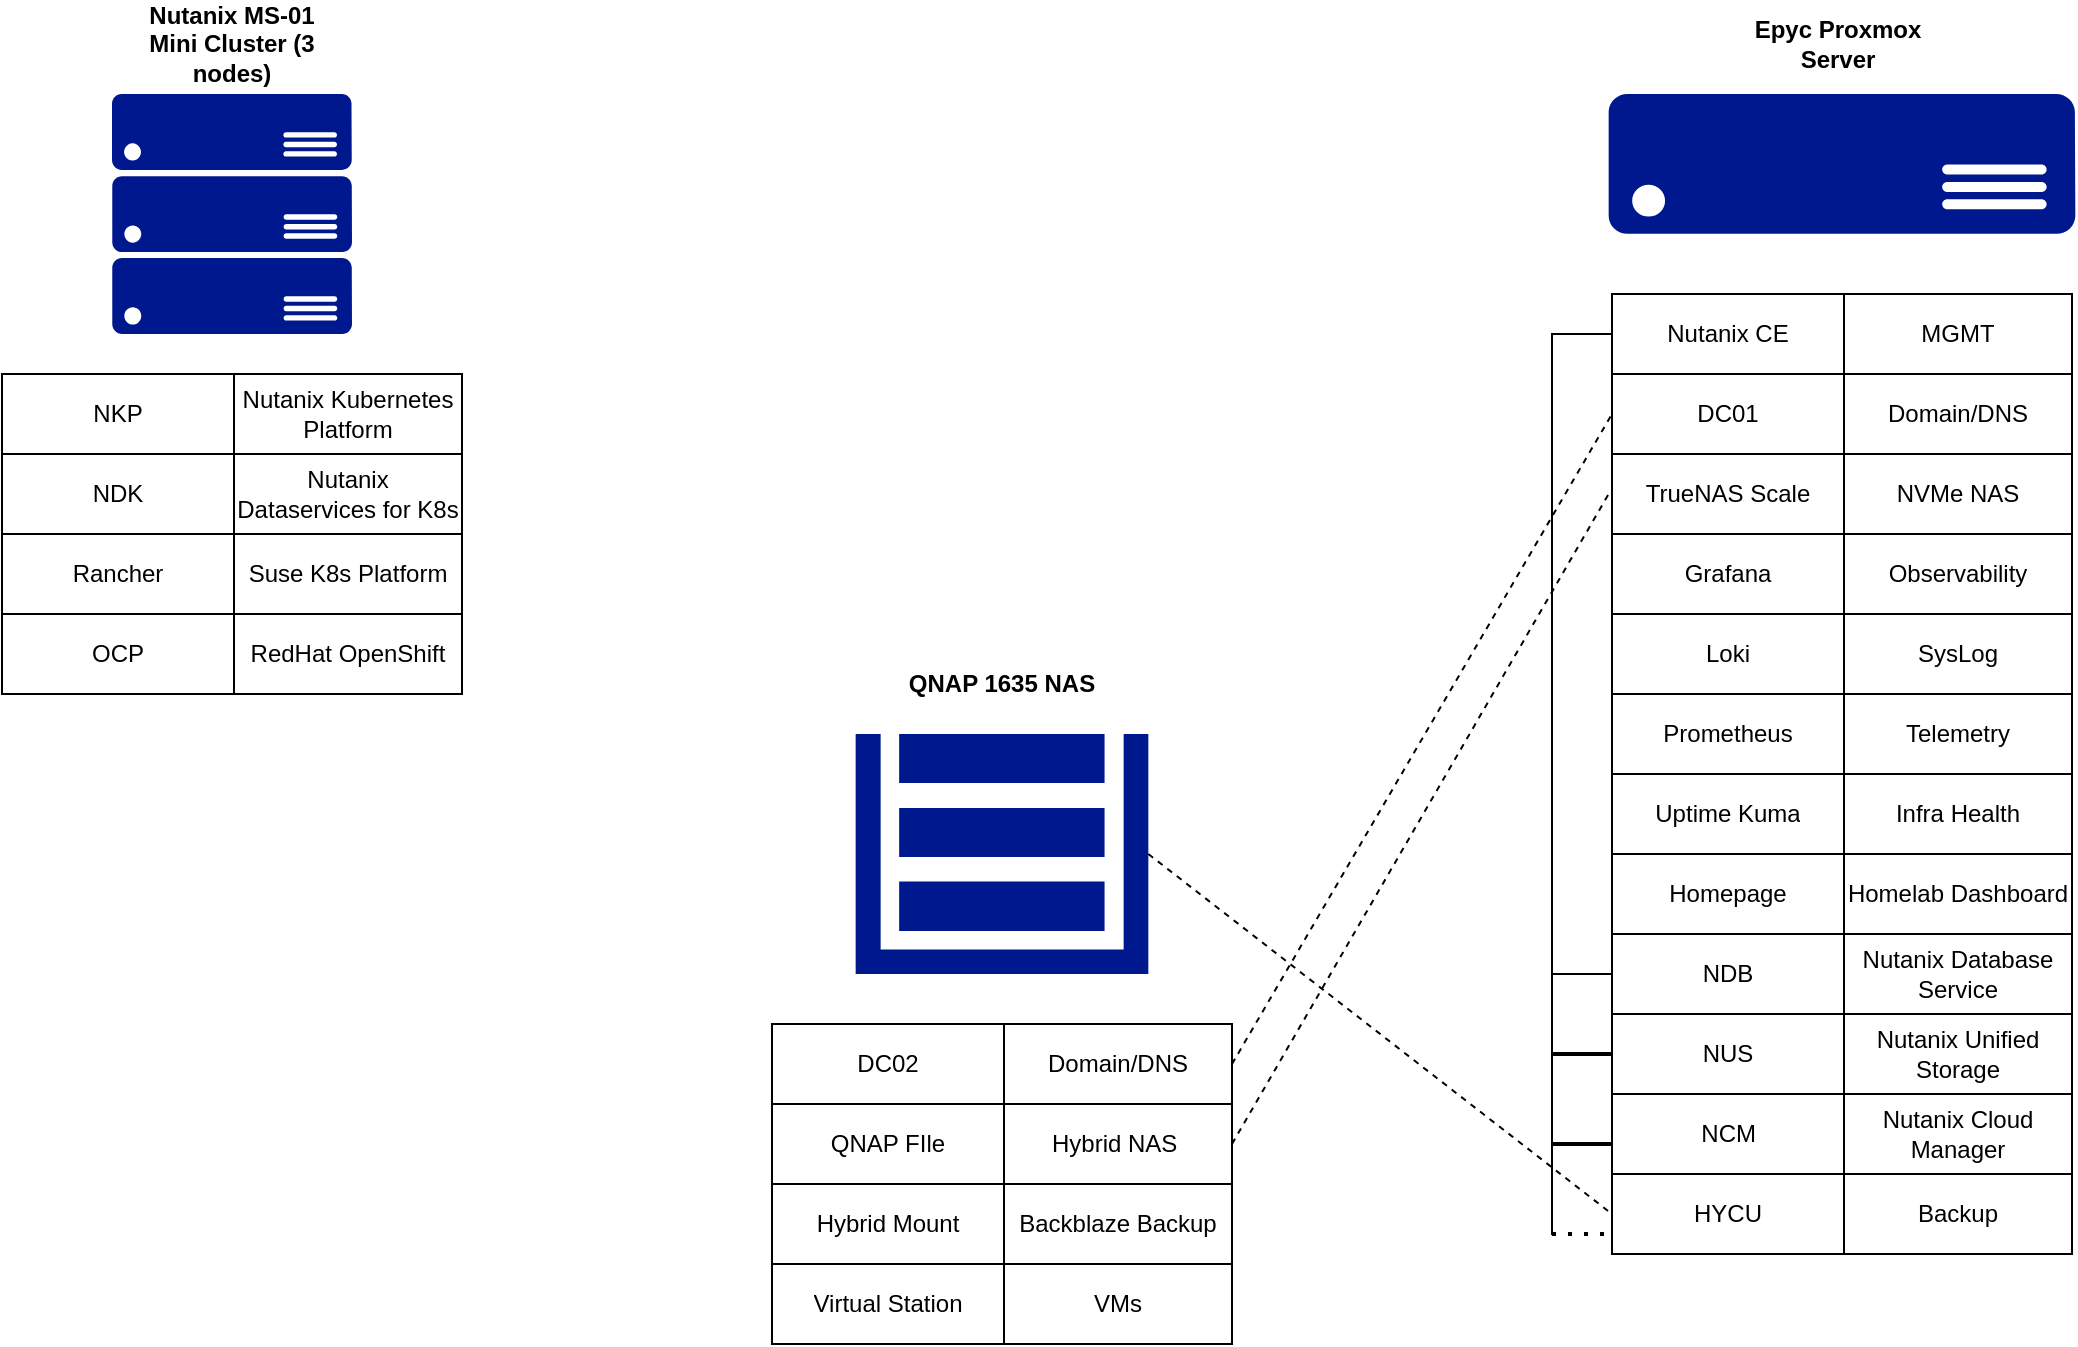 <mxfile version="24.6.4" type="device">
  <diagram name="Page-1" id="dcTM7mFnNBIcJW9SYyTA">
    <mxGraphModel dx="2266" dy="810" grid="1" gridSize="10" guides="1" tooltips="1" connect="1" arrows="1" fold="1" page="1" pageScale="1" pageWidth="1100" pageHeight="850" math="0" shadow="0">
      <root>
        <mxCell id="0" />
        <mxCell id="1" parent="0" />
        <mxCell id="gyK4XW8NAOjvbvkngXvx-1" value="" style="sketch=0;aspect=fixed;pointerEvents=1;shadow=0;dashed=0;html=1;strokeColor=none;labelPosition=center;verticalLabelPosition=bottom;verticalAlign=top;align=center;fillColor=#00188D;shape=mxgraph.azure.server_rack" vertex="1" parent="1">
          <mxGeometry x="80" y="80" width="120" height="120" as="geometry" />
        </mxCell>
        <mxCell id="gyK4XW8NAOjvbvkngXvx-4" value="&lt;b&gt;Nutanix MS-01 Mini Cluster (3 nodes)&lt;/b&gt;" style="text;strokeColor=none;align=center;fillColor=none;html=1;verticalAlign=middle;whiteSpace=wrap;rounded=0;" vertex="1" parent="1">
          <mxGeometry x="90" y="40" width="100" height="30" as="geometry" />
        </mxCell>
        <mxCell id="gyK4XW8NAOjvbvkngXvx-5" value="" style="sketch=0;aspect=fixed;pointerEvents=1;shadow=0;dashed=0;html=1;strokeColor=none;labelPosition=center;verticalLabelPosition=bottom;verticalAlign=top;align=center;fillColor=#00188D;shape=mxgraph.mscae.enterprise.storage" vertex="1" parent="1">
          <mxGeometry x="451.83" y="400" width="146.34" height="120" as="geometry" />
        </mxCell>
        <mxCell id="gyK4XW8NAOjvbvkngXvx-6" value="&lt;b&gt;QNAP 1635 NAS&lt;/b&gt;" style="text;strokeColor=none;align=center;fillColor=none;html=1;verticalAlign=middle;whiteSpace=wrap;rounded=0;" vertex="1" parent="1">
          <mxGeometry x="475.0" y="360" width="100" height="30" as="geometry" />
        </mxCell>
        <mxCell id="gyK4XW8NAOjvbvkngXvx-7" value="" style="sketch=0;aspect=fixed;pointerEvents=1;shadow=0;dashed=0;html=1;strokeColor=none;labelPosition=center;verticalLabelPosition=bottom;verticalAlign=top;align=center;fillColor=#00188D;shape=mxgraph.azure.server" vertex="1" parent="1">
          <mxGeometry x="828.33" y="80" width="233.34" height="70" as="geometry" />
        </mxCell>
        <mxCell id="gyK4XW8NAOjvbvkngXvx-8" value="&lt;b&gt;Epyc Proxmox Server&lt;/b&gt;" style="text;strokeColor=none;align=center;fillColor=none;html=1;verticalAlign=middle;whiteSpace=wrap;rounded=0;" vertex="1" parent="1">
          <mxGeometry x="893.34" y="40" width="100" height="30" as="geometry" />
        </mxCell>
        <mxCell id="gyK4XW8NAOjvbvkngXvx-10" value="" style="shape=table;startSize=0;container=1;collapsible=0;childLayout=tableLayout;" vertex="1" parent="1">
          <mxGeometry x="830" y="180" width="230" height="160" as="geometry" />
        </mxCell>
        <mxCell id="gyK4XW8NAOjvbvkngXvx-11" value="" style="shape=tableRow;horizontal=0;startSize=0;swimlaneHead=0;swimlaneBody=0;strokeColor=inherit;top=0;left=0;bottom=0;right=0;collapsible=0;dropTarget=0;fillColor=none;points=[[0,0.5],[1,0.5]];portConstraint=eastwest;" vertex="1" parent="gyK4XW8NAOjvbvkngXvx-10">
          <mxGeometry width="230" height="40" as="geometry" />
        </mxCell>
        <mxCell id="gyK4XW8NAOjvbvkngXvx-12" value="Nutanix CE" style="shape=partialRectangle;html=1;whiteSpace=wrap;connectable=0;strokeColor=inherit;overflow=hidden;fillColor=none;top=0;left=0;bottom=0;right=0;pointerEvents=1;" vertex="1" parent="gyK4XW8NAOjvbvkngXvx-11">
          <mxGeometry width="116" height="40" as="geometry">
            <mxRectangle width="116" height="40" as="alternateBounds" />
          </mxGeometry>
        </mxCell>
        <mxCell id="gyK4XW8NAOjvbvkngXvx-13" value="MGMT" style="shape=partialRectangle;html=1;whiteSpace=wrap;connectable=0;strokeColor=inherit;overflow=hidden;fillColor=none;top=0;left=0;bottom=0;right=0;pointerEvents=1;" vertex="1" parent="gyK4XW8NAOjvbvkngXvx-11">
          <mxGeometry x="116" width="114" height="40" as="geometry">
            <mxRectangle width="114" height="40" as="alternateBounds" />
          </mxGeometry>
        </mxCell>
        <mxCell id="gyK4XW8NAOjvbvkngXvx-14" value="" style="shape=tableRow;horizontal=0;startSize=0;swimlaneHead=0;swimlaneBody=0;strokeColor=inherit;top=0;left=0;bottom=0;right=0;collapsible=0;dropTarget=0;fillColor=none;points=[[0,0.5],[1,0.5]];portConstraint=eastwest;" vertex="1" parent="gyK4XW8NAOjvbvkngXvx-10">
          <mxGeometry y="40" width="230" height="40" as="geometry" />
        </mxCell>
        <mxCell id="gyK4XW8NAOjvbvkngXvx-15" value="DC01" style="shape=partialRectangle;html=1;whiteSpace=wrap;connectable=0;strokeColor=inherit;overflow=hidden;fillColor=none;top=0;left=0;bottom=0;right=0;pointerEvents=1;" vertex="1" parent="gyK4XW8NAOjvbvkngXvx-14">
          <mxGeometry width="116" height="40" as="geometry">
            <mxRectangle width="116" height="40" as="alternateBounds" />
          </mxGeometry>
        </mxCell>
        <mxCell id="gyK4XW8NAOjvbvkngXvx-16" value="Domain/DNS" style="shape=partialRectangle;html=1;whiteSpace=wrap;connectable=0;strokeColor=inherit;overflow=hidden;fillColor=none;top=0;left=0;bottom=0;right=0;pointerEvents=1;" vertex="1" parent="gyK4XW8NAOjvbvkngXvx-14">
          <mxGeometry x="116" width="114" height="40" as="geometry">
            <mxRectangle width="114" height="40" as="alternateBounds" />
          </mxGeometry>
        </mxCell>
        <mxCell id="gyK4XW8NAOjvbvkngXvx-17" value="" style="shape=tableRow;horizontal=0;startSize=0;swimlaneHead=0;swimlaneBody=0;strokeColor=inherit;top=0;left=0;bottom=0;right=0;collapsible=0;dropTarget=0;fillColor=none;points=[[0,0.5],[1,0.5]];portConstraint=eastwest;" vertex="1" parent="gyK4XW8NAOjvbvkngXvx-10">
          <mxGeometry y="80" width="230" height="40" as="geometry" />
        </mxCell>
        <mxCell id="gyK4XW8NAOjvbvkngXvx-18" value="TrueNAS Scale" style="shape=partialRectangle;html=1;whiteSpace=wrap;connectable=0;strokeColor=inherit;overflow=hidden;fillColor=none;top=0;left=0;bottom=0;right=0;pointerEvents=1;" vertex="1" parent="gyK4XW8NAOjvbvkngXvx-17">
          <mxGeometry width="116" height="40" as="geometry">
            <mxRectangle width="116" height="40" as="alternateBounds" />
          </mxGeometry>
        </mxCell>
        <mxCell id="gyK4XW8NAOjvbvkngXvx-19" value="NVMe NAS" style="shape=partialRectangle;html=1;whiteSpace=wrap;connectable=0;strokeColor=inherit;overflow=hidden;fillColor=none;top=0;left=0;bottom=0;right=0;pointerEvents=1;" vertex="1" parent="gyK4XW8NAOjvbvkngXvx-17">
          <mxGeometry x="116" width="114" height="40" as="geometry">
            <mxRectangle width="114" height="40" as="alternateBounds" />
          </mxGeometry>
        </mxCell>
        <mxCell id="gyK4XW8NAOjvbvkngXvx-20" value="" style="shape=tableRow;horizontal=0;startSize=0;swimlaneHead=0;swimlaneBody=0;strokeColor=inherit;top=0;left=0;bottom=0;right=0;collapsible=0;dropTarget=0;fillColor=none;points=[[0,0.5],[1,0.5]];portConstraint=eastwest;" vertex="1" parent="gyK4XW8NAOjvbvkngXvx-10">
          <mxGeometry y="120" width="230" height="40" as="geometry" />
        </mxCell>
        <mxCell id="gyK4XW8NAOjvbvkngXvx-21" value="Grafana" style="shape=partialRectangle;html=1;whiteSpace=wrap;connectable=0;strokeColor=inherit;overflow=hidden;fillColor=none;top=0;left=0;bottom=0;right=0;pointerEvents=1;" vertex="1" parent="gyK4XW8NAOjvbvkngXvx-20">
          <mxGeometry width="116" height="40" as="geometry">
            <mxRectangle width="116" height="40" as="alternateBounds" />
          </mxGeometry>
        </mxCell>
        <mxCell id="gyK4XW8NAOjvbvkngXvx-22" value="Observability" style="shape=partialRectangle;html=1;whiteSpace=wrap;connectable=0;strokeColor=inherit;overflow=hidden;fillColor=none;top=0;left=0;bottom=0;right=0;pointerEvents=1;" vertex="1" parent="gyK4XW8NAOjvbvkngXvx-20">
          <mxGeometry x="116" width="114" height="40" as="geometry">
            <mxRectangle width="114" height="40" as="alternateBounds" />
          </mxGeometry>
        </mxCell>
        <mxCell id="gyK4XW8NAOjvbvkngXvx-23" value="" style="shape=table;startSize=0;container=1;collapsible=0;childLayout=tableLayout;" vertex="1" parent="1">
          <mxGeometry x="830" y="340" width="230" height="160" as="geometry" />
        </mxCell>
        <mxCell id="gyK4XW8NAOjvbvkngXvx-24" value="" style="shape=tableRow;horizontal=0;startSize=0;swimlaneHead=0;swimlaneBody=0;strokeColor=inherit;top=0;left=0;bottom=0;right=0;collapsible=0;dropTarget=0;fillColor=none;points=[[0,0.5],[1,0.5]];portConstraint=eastwest;" vertex="1" parent="gyK4XW8NAOjvbvkngXvx-23">
          <mxGeometry width="230" height="40" as="geometry" />
        </mxCell>
        <mxCell id="gyK4XW8NAOjvbvkngXvx-25" value="Loki" style="shape=partialRectangle;html=1;whiteSpace=wrap;connectable=0;strokeColor=inherit;overflow=hidden;fillColor=none;top=0;left=0;bottom=0;right=0;pointerEvents=1;" vertex="1" parent="gyK4XW8NAOjvbvkngXvx-24">
          <mxGeometry width="116" height="40" as="geometry">
            <mxRectangle width="116" height="40" as="alternateBounds" />
          </mxGeometry>
        </mxCell>
        <mxCell id="gyK4XW8NAOjvbvkngXvx-26" value="SysLog" style="shape=partialRectangle;html=1;whiteSpace=wrap;connectable=0;strokeColor=inherit;overflow=hidden;fillColor=none;top=0;left=0;bottom=0;right=0;pointerEvents=1;" vertex="1" parent="gyK4XW8NAOjvbvkngXvx-24">
          <mxGeometry x="116" width="114" height="40" as="geometry">
            <mxRectangle width="114" height="40" as="alternateBounds" />
          </mxGeometry>
        </mxCell>
        <mxCell id="gyK4XW8NAOjvbvkngXvx-27" value="" style="shape=tableRow;horizontal=0;startSize=0;swimlaneHead=0;swimlaneBody=0;strokeColor=inherit;top=0;left=0;bottom=0;right=0;collapsible=0;dropTarget=0;fillColor=none;points=[[0,0.5],[1,0.5]];portConstraint=eastwest;" vertex="1" parent="gyK4XW8NAOjvbvkngXvx-23">
          <mxGeometry y="40" width="230" height="40" as="geometry" />
        </mxCell>
        <mxCell id="gyK4XW8NAOjvbvkngXvx-28" value="Prometheus" style="shape=partialRectangle;html=1;whiteSpace=wrap;connectable=0;strokeColor=inherit;overflow=hidden;fillColor=none;top=0;left=0;bottom=0;right=0;pointerEvents=1;" vertex="1" parent="gyK4XW8NAOjvbvkngXvx-27">
          <mxGeometry width="116" height="40" as="geometry">
            <mxRectangle width="116" height="40" as="alternateBounds" />
          </mxGeometry>
        </mxCell>
        <mxCell id="gyK4XW8NAOjvbvkngXvx-29" value="Telemetry" style="shape=partialRectangle;html=1;whiteSpace=wrap;connectable=0;strokeColor=inherit;overflow=hidden;fillColor=none;top=0;left=0;bottom=0;right=0;pointerEvents=1;" vertex="1" parent="gyK4XW8NAOjvbvkngXvx-27">
          <mxGeometry x="116" width="114" height="40" as="geometry">
            <mxRectangle width="114" height="40" as="alternateBounds" />
          </mxGeometry>
        </mxCell>
        <mxCell id="gyK4XW8NAOjvbvkngXvx-30" value="" style="shape=tableRow;horizontal=0;startSize=0;swimlaneHead=0;swimlaneBody=0;strokeColor=inherit;top=0;left=0;bottom=0;right=0;collapsible=0;dropTarget=0;fillColor=none;points=[[0,0.5],[1,0.5]];portConstraint=eastwest;" vertex="1" parent="gyK4XW8NAOjvbvkngXvx-23">
          <mxGeometry y="80" width="230" height="40" as="geometry" />
        </mxCell>
        <mxCell id="gyK4XW8NAOjvbvkngXvx-31" value="Uptime Kuma" style="shape=partialRectangle;html=1;whiteSpace=wrap;connectable=0;strokeColor=inherit;overflow=hidden;fillColor=none;top=0;left=0;bottom=0;right=0;pointerEvents=1;" vertex="1" parent="gyK4XW8NAOjvbvkngXvx-30">
          <mxGeometry width="116" height="40" as="geometry">
            <mxRectangle width="116" height="40" as="alternateBounds" />
          </mxGeometry>
        </mxCell>
        <mxCell id="gyK4XW8NAOjvbvkngXvx-32" value="Infra Health" style="shape=partialRectangle;html=1;whiteSpace=wrap;connectable=0;strokeColor=inherit;overflow=hidden;fillColor=none;top=0;left=0;bottom=0;right=0;pointerEvents=1;" vertex="1" parent="gyK4XW8NAOjvbvkngXvx-30">
          <mxGeometry x="116" width="114" height="40" as="geometry">
            <mxRectangle width="114" height="40" as="alternateBounds" />
          </mxGeometry>
        </mxCell>
        <mxCell id="gyK4XW8NAOjvbvkngXvx-33" value="" style="shape=tableRow;horizontal=0;startSize=0;swimlaneHead=0;swimlaneBody=0;strokeColor=inherit;top=0;left=0;bottom=0;right=0;collapsible=0;dropTarget=0;fillColor=none;points=[[0,0.5],[1,0.5]];portConstraint=eastwest;" vertex="1" parent="gyK4XW8NAOjvbvkngXvx-23">
          <mxGeometry y="120" width="230" height="40" as="geometry" />
        </mxCell>
        <mxCell id="gyK4XW8NAOjvbvkngXvx-34" value="Homepage" style="shape=partialRectangle;html=1;whiteSpace=wrap;connectable=0;strokeColor=inherit;overflow=hidden;fillColor=none;top=0;left=0;bottom=0;right=0;pointerEvents=1;" vertex="1" parent="gyK4XW8NAOjvbvkngXvx-33">
          <mxGeometry width="116" height="40" as="geometry">
            <mxRectangle width="116" height="40" as="alternateBounds" />
          </mxGeometry>
        </mxCell>
        <mxCell id="gyK4XW8NAOjvbvkngXvx-35" value="Homelab Dashboard" style="shape=partialRectangle;html=1;whiteSpace=wrap;connectable=0;strokeColor=inherit;overflow=hidden;fillColor=none;top=0;left=0;bottom=0;right=0;pointerEvents=1;" vertex="1" parent="gyK4XW8NAOjvbvkngXvx-33">
          <mxGeometry x="116" width="114" height="40" as="geometry">
            <mxRectangle width="114" height="40" as="alternateBounds" />
          </mxGeometry>
        </mxCell>
        <mxCell id="gyK4XW8NAOjvbvkngXvx-37" value="" style="shape=table;startSize=0;container=1;collapsible=0;childLayout=tableLayout;" vertex="1" parent="1">
          <mxGeometry x="410" y="545" width="230" height="160" as="geometry" />
        </mxCell>
        <mxCell id="gyK4XW8NAOjvbvkngXvx-38" value="" style="shape=tableRow;horizontal=0;startSize=0;swimlaneHead=0;swimlaneBody=0;strokeColor=inherit;top=0;left=0;bottom=0;right=0;collapsible=0;dropTarget=0;fillColor=none;points=[[0,0.5],[1,0.5]];portConstraint=eastwest;" vertex="1" parent="gyK4XW8NAOjvbvkngXvx-37">
          <mxGeometry width="230" height="40" as="geometry" />
        </mxCell>
        <mxCell id="gyK4XW8NAOjvbvkngXvx-39" value="DC02" style="shape=partialRectangle;html=1;whiteSpace=wrap;connectable=0;strokeColor=inherit;overflow=hidden;fillColor=none;top=0;left=0;bottom=0;right=0;pointerEvents=1;" vertex="1" parent="gyK4XW8NAOjvbvkngXvx-38">
          <mxGeometry width="116" height="40" as="geometry">
            <mxRectangle width="116" height="40" as="alternateBounds" />
          </mxGeometry>
        </mxCell>
        <mxCell id="gyK4XW8NAOjvbvkngXvx-40" value="Domain/DNS" style="shape=partialRectangle;html=1;whiteSpace=wrap;connectable=0;strokeColor=inherit;overflow=hidden;fillColor=none;top=0;left=0;bottom=0;right=0;pointerEvents=1;" vertex="1" parent="gyK4XW8NAOjvbvkngXvx-38">
          <mxGeometry x="116" width="114" height="40" as="geometry">
            <mxRectangle width="114" height="40" as="alternateBounds" />
          </mxGeometry>
        </mxCell>
        <mxCell id="gyK4XW8NAOjvbvkngXvx-41" value="" style="shape=tableRow;horizontal=0;startSize=0;swimlaneHead=0;swimlaneBody=0;strokeColor=inherit;top=0;left=0;bottom=0;right=0;collapsible=0;dropTarget=0;fillColor=none;points=[[0,0.5],[1,0.5]];portConstraint=eastwest;" vertex="1" parent="gyK4XW8NAOjvbvkngXvx-37">
          <mxGeometry y="40" width="230" height="40" as="geometry" />
        </mxCell>
        <mxCell id="gyK4XW8NAOjvbvkngXvx-42" value="QNAP FIle" style="shape=partialRectangle;html=1;whiteSpace=wrap;connectable=0;strokeColor=inherit;overflow=hidden;fillColor=none;top=0;left=0;bottom=0;right=0;pointerEvents=1;" vertex="1" parent="gyK4XW8NAOjvbvkngXvx-41">
          <mxGeometry width="116" height="40" as="geometry">
            <mxRectangle width="116" height="40" as="alternateBounds" />
          </mxGeometry>
        </mxCell>
        <mxCell id="gyK4XW8NAOjvbvkngXvx-43" value="Hybrid NAS&amp;nbsp;" style="shape=partialRectangle;html=1;whiteSpace=wrap;connectable=0;strokeColor=inherit;overflow=hidden;fillColor=none;top=0;left=0;bottom=0;right=0;pointerEvents=1;" vertex="1" parent="gyK4XW8NAOjvbvkngXvx-41">
          <mxGeometry x="116" width="114" height="40" as="geometry">
            <mxRectangle width="114" height="40" as="alternateBounds" />
          </mxGeometry>
        </mxCell>
        <mxCell id="gyK4XW8NAOjvbvkngXvx-44" value="" style="shape=tableRow;horizontal=0;startSize=0;swimlaneHead=0;swimlaneBody=0;strokeColor=inherit;top=0;left=0;bottom=0;right=0;collapsible=0;dropTarget=0;fillColor=none;points=[[0,0.5],[1,0.5]];portConstraint=eastwest;" vertex="1" parent="gyK4XW8NAOjvbvkngXvx-37">
          <mxGeometry y="80" width="230" height="40" as="geometry" />
        </mxCell>
        <mxCell id="gyK4XW8NAOjvbvkngXvx-45" value="Hybrid Mount" style="shape=partialRectangle;html=1;whiteSpace=wrap;connectable=0;strokeColor=inherit;overflow=hidden;fillColor=none;top=0;left=0;bottom=0;right=0;pointerEvents=1;" vertex="1" parent="gyK4XW8NAOjvbvkngXvx-44">
          <mxGeometry width="116" height="40" as="geometry">
            <mxRectangle width="116" height="40" as="alternateBounds" />
          </mxGeometry>
        </mxCell>
        <mxCell id="gyK4XW8NAOjvbvkngXvx-46" value="Backblaze Backup" style="shape=partialRectangle;html=1;whiteSpace=wrap;connectable=0;strokeColor=inherit;overflow=hidden;fillColor=none;top=0;left=0;bottom=0;right=0;pointerEvents=1;" vertex="1" parent="gyK4XW8NAOjvbvkngXvx-44">
          <mxGeometry x="116" width="114" height="40" as="geometry">
            <mxRectangle width="114" height="40" as="alternateBounds" />
          </mxGeometry>
        </mxCell>
        <mxCell id="gyK4XW8NAOjvbvkngXvx-47" value="" style="shape=tableRow;horizontal=0;startSize=0;swimlaneHead=0;swimlaneBody=0;strokeColor=inherit;top=0;left=0;bottom=0;right=0;collapsible=0;dropTarget=0;fillColor=none;points=[[0,0.5],[1,0.5]];portConstraint=eastwest;" vertex="1" parent="gyK4XW8NAOjvbvkngXvx-37">
          <mxGeometry y="120" width="230" height="40" as="geometry" />
        </mxCell>
        <mxCell id="gyK4XW8NAOjvbvkngXvx-48" value="Virtual Station" style="shape=partialRectangle;html=1;whiteSpace=wrap;connectable=0;strokeColor=inherit;overflow=hidden;fillColor=none;top=0;left=0;bottom=0;right=0;pointerEvents=1;" vertex="1" parent="gyK4XW8NAOjvbvkngXvx-47">
          <mxGeometry width="116" height="40" as="geometry">
            <mxRectangle width="116" height="40" as="alternateBounds" />
          </mxGeometry>
        </mxCell>
        <mxCell id="gyK4XW8NAOjvbvkngXvx-49" value="VMs" style="shape=partialRectangle;html=1;whiteSpace=wrap;connectable=0;strokeColor=inherit;overflow=hidden;fillColor=none;top=0;left=0;bottom=0;right=0;pointerEvents=1;" vertex="1" parent="gyK4XW8NAOjvbvkngXvx-47">
          <mxGeometry x="116" width="114" height="40" as="geometry">
            <mxRectangle width="114" height="40" as="alternateBounds" />
          </mxGeometry>
        </mxCell>
        <mxCell id="gyK4XW8NAOjvbvkngXvx-54" value="" style="shape=table;startSize=0;container=1;collapsible=0;childLayout=tableLayout;" vertex="1" parent="1">
          <mxGeometry x="830" y="500" width="230" height="160" as="geometry" />
        </mxCell>
        <mxCell id="gyK4XW8NAOjvbvkngXvx-55" value="" style="shape=tableRow;horizontal=0;startSize=0;swimlaneHead=0;swimlaneBody=0;strokeColor=inherit;top=0;left=0;bottom=0;right=0;collapsible=0;dropTarget=0;fillColor=none;points=[[0,0.5],[1,0.5]];portConstraint=eastwest;" vertex="1" parent="gyK4XW8NAOjvbvkngXvx-54">
          <mxGeometry width="230" height="40" as="geometry" />
        </mxCell>
        <mxCell id="gyK4XW8NAOjvbvkngXvx-56" value="NDB" style="shape=partialRectangle;html=1;whiteSpace=wrap;connectable=0;strokeColor=inherit;overflow=hidden;fillColor=none;top=0;left=0;bottom=0;right=0;pointerEvents=1;" vertex="1" parent="gyK4XW8NAOjvbvkngXvx-55">
          <mxGeometry width="116" height="40" as="geometry">
            <mxRectangle width="116" height="40" as="alternateBounds" />
          </mxGeometry>
        </mxCell>
        <mxCell id="gyK4XW8NAOjvbvkngXvx-57" value="Nutanix Database Service" style="shape=partialRectangle;html=1;whiteSpace=wrap;connectable=0;strokeColor=inherit;overflow=hidden;fillColor=none;top=0;left=0;bottom=0;right=0;pointerEvents=1;" vertex="1" parent="gyK4XW8NAOjvbvkngXvx-55">
          <mxGeometry x="116" width="114" height="40" as="geometry">
            <mxRectangle width="114" height="40" as="alternateBounds" />
          </mxGeometry>
        </mxCell>
        <mxCell id="gyK4XW8NAOjvbvkngXvx-58" value="" style="shape=tableRow;horizontal=0;startSize=0;swimlaneHead=0;swimlaneBody=0;strokeColor=inherit;top=0;left=0;bottom=0;right=0;collapsible=0;dropTarget=0;fillColor=none;points=[[0,0.5],[1,0.5]];portConstraint=eastwest;" vertex="1" parent="gyK4XW8NAOjvbvkngXvx-54">
          <mxGeometry y="40" width="230" height="40" as="geometry" />
        </mxCell>
        <mxCell id="gyK4XW8NAOjvbvkngXvx-59" value="NUS" style="shape=partialRectangle;html=1;whiteSpace=wrap;connectable=0;strokeColor=inherit;overflow=hidden;fillColor=none;top=0;left=0;bottom=0;right=0;pointerEvents=1;" vertex="1" parent="gyK4XW8NAOjvbvkngXvx-58">
          <mxGeometry width="116" height="40" as="geometry">
            <mxRectangle width="116" height="40" as="alternateBounds" />
          </mxGeometry>
        </mxCell>
        <mxCell id="gyK4XW8NAOjvbvkngXvx-60" value="Nutanix Unified Storage" style="shape=partialRectangle;html=1;whiteSpace=wrap;connectable=0;strokeColor=inherit;overflow=hidden;fillColor=none;top=0;left=0;bottom=0;right=0;pointerEvents=1;" vertex="1" parent="gyK4XW8NAOjvbvkngXvx-58">
          <mxGeometry x="116" width="114" height="40" as="geometry">
            <mxRectangle width="114" height="40" as="alternateBounds" />
          </mxGeometry>
        </mxCell>
        <mxCell id="gyK4XW8NAOjvbvkngXvx-61" value="" style="shape=tableRow;horizontal=0;startSize=0;swimlaneHead=0;swimlaneBody=0;strokeColor=inherit;top=0;left=0;bottom=0;right=0;collapsible=0;dropTarget=0;fillColor=none;points=[[0,0.5],[1,0.5]];portConstraint=eastwest;" vertex="1" parent="gyK4XW8NAOjvbvkngXvx-54">
          <mxGeometry y="80" width="230" height="40" as="geometry" />
        </mxCell>
        <mxCell id="gyK4XW8NAOjvbvkngXvx-62" value="&amp;nbsp; &amp;nbsp; NCM&lt;span style=&quot;white-space: pre;&quot;&gt;&#x9;&lt;/span&gt;" style="shape=partialRectangle;html=1;whiteSpace=wrap;connectable=0;strokeColor=inherit;overflow=hidden;fillColor=none;top=0;left=0;bottom=0;right=0;pointerEvents=1;" vertex="1" parent="gyK4XW8NAOjvbvkngXvx-61">
          <mxGeometry width="116" height="40" as="geometry">
            <mxRectangle width="116" height="40" as="alternateBounds" />
          </mxGeometry>
        </mxCell>
        <mxCell id="gyK4XW8NAOjvbvkngXvx-63" value="Nutanix Cloud Manager" style="shape=partialRectangle;html=1;whiteSpace=wrap;connectable=0;strokeColor=inherit;overflow=hidden;fillColor=none;top=0;left=0;bottom=0;right=0;pointerEvents=1;" vertex="1" parent="gyK4XW8NAOjvbvkngXvx-61">
          <mxGeometry x="116" width="114" height="40" as="geometry">
            <mxRectangle width="114" height="40" as="alternateBounds" />
          </mxGeometry>
        </mxCell>
        <mxCell id="gyK4XW8NAOjvbvkngXvx-64" value="" style="shape=tableRow;horizontal=0;startSize=0;swimlaneHead=0;swimlaneBody=0;strokeColor=inherit;top=0;left=0;bottom=0;right=0;collapsible=0;dropTarget=0;fillColor=none;points=[[0,0.5],[1,0.5]];portConstraint=eastwest;" vertex="1" parent="gyK4XW8NAOjvbvkngXvx-54">
          <mxGeometry y="120" width="230" height="40" as="geometry" />
        </mxCell>
        <mxCell id="gyK4XW8NAOjvbvkngXvx-65" value="HYCU" style="shape=partialRectangle;html=1;whiteSpace=wrap;connectable=0;strokeColor=inherit;overflow=hidden;fillColor=none;top=0;left=0;bottom=0;right=0;pointerEvents=1;" vertex="1" parent="gyK4XW8NAOjvbvkngXvx-64">
          <mxGeometry width="116" height="40" as="geometry">
            <mxRectangle width="116" height="40" as="alternateBounds" />
          </mxGeometry>
        </mxCell>
        <mxCell id="gyK4XW8NAOjvbvkngXvx-66" value="Backup" style="shape=partialRectangle;html=1;whiteSpace=wrap;connectable=0;strokeColor=inherit;overflow=hidden;fillColor=none;top=0;left=0;bottom=0;right=0;pointerEvents=1;" vertex="1" parent="gyK4XW8NAOjvbvkngXvx-64">
          <mxGeometry x="116" width="114" height="40" as="geometry">
            <mxRectangle width="114" height="40" as="alternateBounds" />
          </mxGeometry>
        </mxCell>
        <mxCell id="gyK4XW8NAOjvbvkngXvx-67" value="" style="shape=table;startSize=0;container=1;collapsible=0;childLayout=tableLayout;" vertex="1" parent="1">
          <mxGeometry x="25" y="220" width="230" height="160" as="geometry" />
        </mxCell>
        <mxCell id="gyK4XW8NAOjvbvkngXvx-68" value="" style="shape=tableRow;horizontal=0;startSize=0;swimlaneHead=0;swimlaneBody=0;strokeColor=inherit;top=0;left=0;bottom=0;right=0;collapsible=0;dropTarget=0;fillColor=none;points=[[0,0.5],[1,0.5]];portConstraint=eastwest;" vertex="1" parent="gyK4XW8NAOjvbvkngXvx-67">
          <mxGeometry width="230" height="40" as="geometry" />
        </mxCell>
        <mxCell id="gyK4XW8NAOjvbvkngXvx-69" value="NKP" style="shape=partialRectangle;html=1;whiteSpace=wrap;connectable=0;strokeColor=inherit;overflow=hidden;fillColor=none;top=0;left=0;bottom=0;right=0;pointerEvents=1;" vertex="1" parent="gyK4XW8NAOjvbvkngXvx-68">
          <mxGeometry width="116" height="40" as="geometry">
            <mxRectangle width="116" height="40" as="alternateBounds" />
          </mxGeometry>
        </mxCell>
        <mxCell id="gyK4XW8NAOjvbvkngXvx-70" value="Nutanix Kubernetes Platform" style="shape=partialRectangle;html=1;whiteSpace=wrap;connectable=0;strokeColor=inherit;overflow=hidden;fillColor=none;top=0;left=0;bottom=0;right=0;pointerEvents=1;" vertex="1" parent="gyK4XW8NAOjvbvkngXvx-68">
          <mxGeometry x="116" width="114" height="40" as="geometry">
            <mxRectangle width="114" height="40" as="alternateBounds" />
          </mxGeometry>
        </mxCell>
        <mxCell id="gyK4XW8NAOjvbvkngXvx-71" value="" style="shape=tableRow;horizontal=0;startSize=0;swimlaneHead=0;swimlaneBody=0;strokeColor=inherit;top=0;left=0;bottom=0;right=0;collapsible=0;dropTarget=0;fillColor=none;points=[[0,0.5],[1,0.5]];portConstraint=eastwest;" vertex="1" parent="gyK4XW8NAOjvbvkngXvx-67">
          <mxGeometry y="40" width="230" height="40" as="geometry" />
        </mxCell>
        <mxCell id="gyK4XW8NAOjvbvkngXvx-72" value="NDK" style="shape=partialRectangle;html=1;whiteSpace=wrap;connectable=0;strokeColor=inherit;overflow=hidden;fillColor=none;top=0;left=0;bottom=0;right=0;pointerEvents=1;" vertex="1" parent="gyK4XW8NAOjvbvkngXvx-71">
          <mxGeometry width="116" height="40" as="geometry">
            <mxRectangle width="116" height="40" as="alternateBounds" />
          </mxGeometry>
        </mxCell>
        <mxCell id="gyK4XW8NAOjvbvkngXvx-73" value="Nutanix Dataservices for K8s" style="shape=partialRectangle;html=1;whiteSpace=wrap;connectable=0;strokeColor=inherit;overflow=hidden;fillColor=none;top=0;left=0;bottom=0;right=0;pointerEvents=1;" vertex="1" parent="gyK4XW8NAOjvbvkngXvx-71">
          <mxGeometry x="116" width="114" height="40" as="geometry">
            <mxRectangle width="114" height="40" as="alternateBounds" />
          </mxGeometry>
        </mxCell>
        <mxCell id="gyK4XW8NAOjvbvkngXvx-74" value="" style="shape=tableRow;horizontal=0;startSize=0;swimlaneHead=0;swimlaneBody=0;strokeColor=inherit;top=0;left=0;bottom=0;right=0;collapsible=0;dropTarget=0;fillColor=none;points=[[0,0.5],[1,0.5]];portConstraint=eastwest;" vertex="1" parent="gyK4XW8NAOjvbvkngXvx-67">
          <mxGeometry y="80" width="230" height="40" as="geometry" />
        </mxCell>
        <mxCell id="gyK4XW8NAOjvbvkngXvx-75" value="Rancher" style="shape=partialRectangle;html=1;whiteSpace=wrap;connectable=0;strokeColor=inherit;overflow=hidden;fillColor=none;top=0;left=0;bottom=0;right=0;pointerEvents=1;" vertex="1" parent="gyK4XW8NAOjvbvkngXvx-74">
          <mxGeometry width="116" height="40" as="geometry">
            <mxRectangle width="116" height="40" as="alternateBounds" />
          </mxGeometry>
        </mxCell>
        <mxCell id="gyK4XW8NAOjvbvkngXvx-76" value="Suse K8s Platform" style="shape=partialRectangle;html=1;whiteSpace=wrap;connectable=0;strokeColor=inherit;overflow=hidden;fillColor=none;top=0;left=0;bottom=0;right=0;pointerEvents=1;" vertex="1" parent="gyK4XW8NAOjvbvkngXvx-74">
          <mxGeometry x="116" width="114" height="40" as="geometry">
            <mxRectangle width="114" height="40" as="alternateBounds" />
          </mxGeometry>
        </mxCell>
        <mxCell id="gyK4XW8NAOjvbvkngXvx-77" value="" style="shape=tableRow;horizontal=0;startSize=0;swimlaneHead=0;swimlaneBody=0;strokeColor=inherit;top=0;left=0;bottom=0;right=0;collapsible=0;dropTarget=0;fillColor=none;points=[[0,0.5],[1,0.5]];portConstraint=eastwest;" vertex="1" parent="gyK4XW8NAOjvbvkngXvx-67">
          <mxGeometry y="120" width="230" height="40" as="geometry" />
        </mxCell>
        <mxCell id="gyK4XW8NAOjvbvkngXvx-78" value="OCP" style="shape=partialRectangle;html=1;whiteSpace=wrap;connectable=0;strokeColor=inherit;overflow=hidden;fillColor=none;top=0;left=0;bottom=0;right=0;pointerEvents=1;" vertex="1" parent="gyK4XW8NAOjvbvkngXvx-77">
          <mxGeometry width="116" height="40" as="geometry">
            <mxRectangle width="116" height="40" as="alternateBounds" />
          </mxGeometry>
        </mxCell>
        <mxCell id="gyK4XW8NAOjvbvkngXvx-79" value="RedHat OpenShift" style="shape=partialRectangle;html=1;whiteSpace=wrap;connectable=0;strokeColor=inherit;overflow=hidden;fillColor=none;top=0;left=0;bottom=0;right=0;pointerEvents=1;" vertex="1" parent="gyK4XW8NAOjvbvkngXvx-77">
          <mxGeometry x="116" width="114" height="40" as="geometry">
            <mxRectangle width="114" height="40" as="alternateBounds" />
          </mxGeometry>
        </mxCell>
        <mxCell id="gyK4XW8NAOjvbvkngXvx-81" value="" style="endArrow=none;dashed=1;html=1;rounded=0;exitX=1;exitY=0.5;exitDx=0;exitDy=0;" edge="1" parent="1" source="gyK4XW8NAOjvbvkngXvx-38">
          <mxGeometry width="50" height="50" relative="1" as="geometry">
            <mxPoint x="780" y="290" as="sourcePoint" />
            <mxPoint x="830" y="240" as="targetPoint" />
          </mxGeometry>
        </mxCell>
        <mxCell id="gyK4XW8NAOjvbvkngXvx-82" value="" style="endArrow=none;dashed=1;html=1;rounded=0;" edge="1" parent="1">
          <mxGeometry width="50" height="50" relative="1" as="geometry">
            <mxPoint x="640" y="605" as="sourcePoint" />
            <mxPoint x="828.33" y="280" as="targetPoint" />
          </mxGeometry>
        </mxCell>
        <mxCell id="gyK4XW8NAOjvbvkngXvx-83" value="" style="endArrow=none;dashed=1;html=1;rounded=0;exitX=1;exitY=0.5;exitDx=0;exitDy=0;exitPerimeter=0;entryX=0;entryY=0.5;entryDx=0;entryDy=0;" edge="1" parent="1" source="gyK4XW8NAOjvbvkngXvx-5" target="gyK4XW8NAOjvbvkngXvx-64">
          <mxGeometry width="50" height="50" relative="1" as="geometry">
            <mxPoint x="660" y="715" as="sourcePoint" />
            <mxPoint x="850" y="390" as="targetPoint" />
          </mxGeometry>
        </mxCell>
        <mxCell id="gyK4XW8NAOjvbvkngXvx-85" value="" style="shape=partialRectangle;whiteSpace=wrap;html=1;bottom=0;right=0;fillColor=none;" vertex="1" parent="1">
          <mxGeometry x="800" y="520" width="30" height="130" as="geometry" />
        </mxCell>
        <mxCell id="gyK4XW8NAOjvbvkngXvx-87" value="" style="shape=partialRectangle;whiteSpace=wrap;html=1;bottom=0;right=0;fillColor=none;" vertex="1" parent="1">
          <mxGeometry x="800" y="200" width="30" height="320" as="geometry" />
        </mxCell>
        <mxCell id="gyK4XW8NAOjvbvkngXvx-88" value="" style="line;strokeWidth=2;html=1;" vertex="1" parent="1">
          <mxGeometry x="800" y="555" width="30" height="10" as="geometry" />
        </mxCell>
        <mxCell id="gyK4XW8NAOjvbvkngXvx-89" value="" style="line;strokeWidth=2;html=1;" vertex="1" parent="1">
          <mxGeometry x="800.0" y="600" width="30" height="10" as="geometry" />
        </mxCell>
        <mxCell id="gyK4XW8NAOjvbvkngXvx-92" value="" style="endArrow=none;dashed=1;html=1;dashPattern=1 3;strokeWidth=2;rounded=0;exitX=0;exitY=1;exitDx=0;exitDy=0;entryX=1;entryY=1;entryDx=0;entryDy=0;" edge="1" parent="1" source="gyK4XW8NAOjvbvkngXvx-85" target="gyK4XW8NAOjvbvkngXvx-85">
          <mxGeometry width="50" height="50" relative="1" as="geometry">
            <mxPoint x="780" y="690" as="sourcePoint" />
            <mxPoint x="830" y="640" as="targetPoint" />
          </mxGeometry>
        </mxCell>
      </root>
    </mxGraphModel>
  </diagram>
</mxfile>
